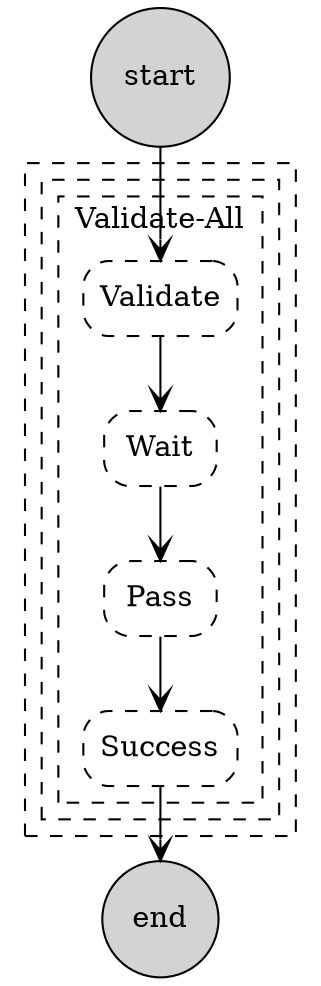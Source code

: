 digraph others {
	nodesep=0.8;
	ranksep=0.5;
	"start"->"Validate"[ arrowhead="vee" ];
	"Validate"->"Wait"[ arrowhead="vee" ];
	"Wait"->"Pass"[ arrowhead="vee" ];
	"Pass"->"Success"[ arrowhead="vee" ];
	"Success"->"end"[ arrowhead="vee", ltail="cluster_Validate-All" ];
	subgraph "cluster_Validate-All_1" {
	fillcolor="#00000080";
	labeljust="l";
	shape="box";
	style="dashed";
	subgraph "cluster_Validate-All_2" {
	fillcolor="#00000080";
	labeljust="l";
	shape="box";
	style="dashed";
	subgraph "cluster_Validate-All_3" {
	fillcolor="#00000080";
	label="Validate-All";
	labeljust="l";
	shape="box";
	style="dashed";
	"Pass" [ fillcolor="#00000080", shape="box", style="rounded,dashed" ];
	"Success" [ fillcolor="#00000080", shape="box", style="rounded,dashed" ];
	"Validate" [ fillcolor="#00000080", shape="box", style="rounded,dashed" ];
	"Wait" [ fillcolor="#00000080", shape="box", style="rounded,dashed" ];

}
;

}
;

}
;
	"end" [ shape="circle", style="filled" ];
	"start" [ shape="circle", style="filled" ];

}
